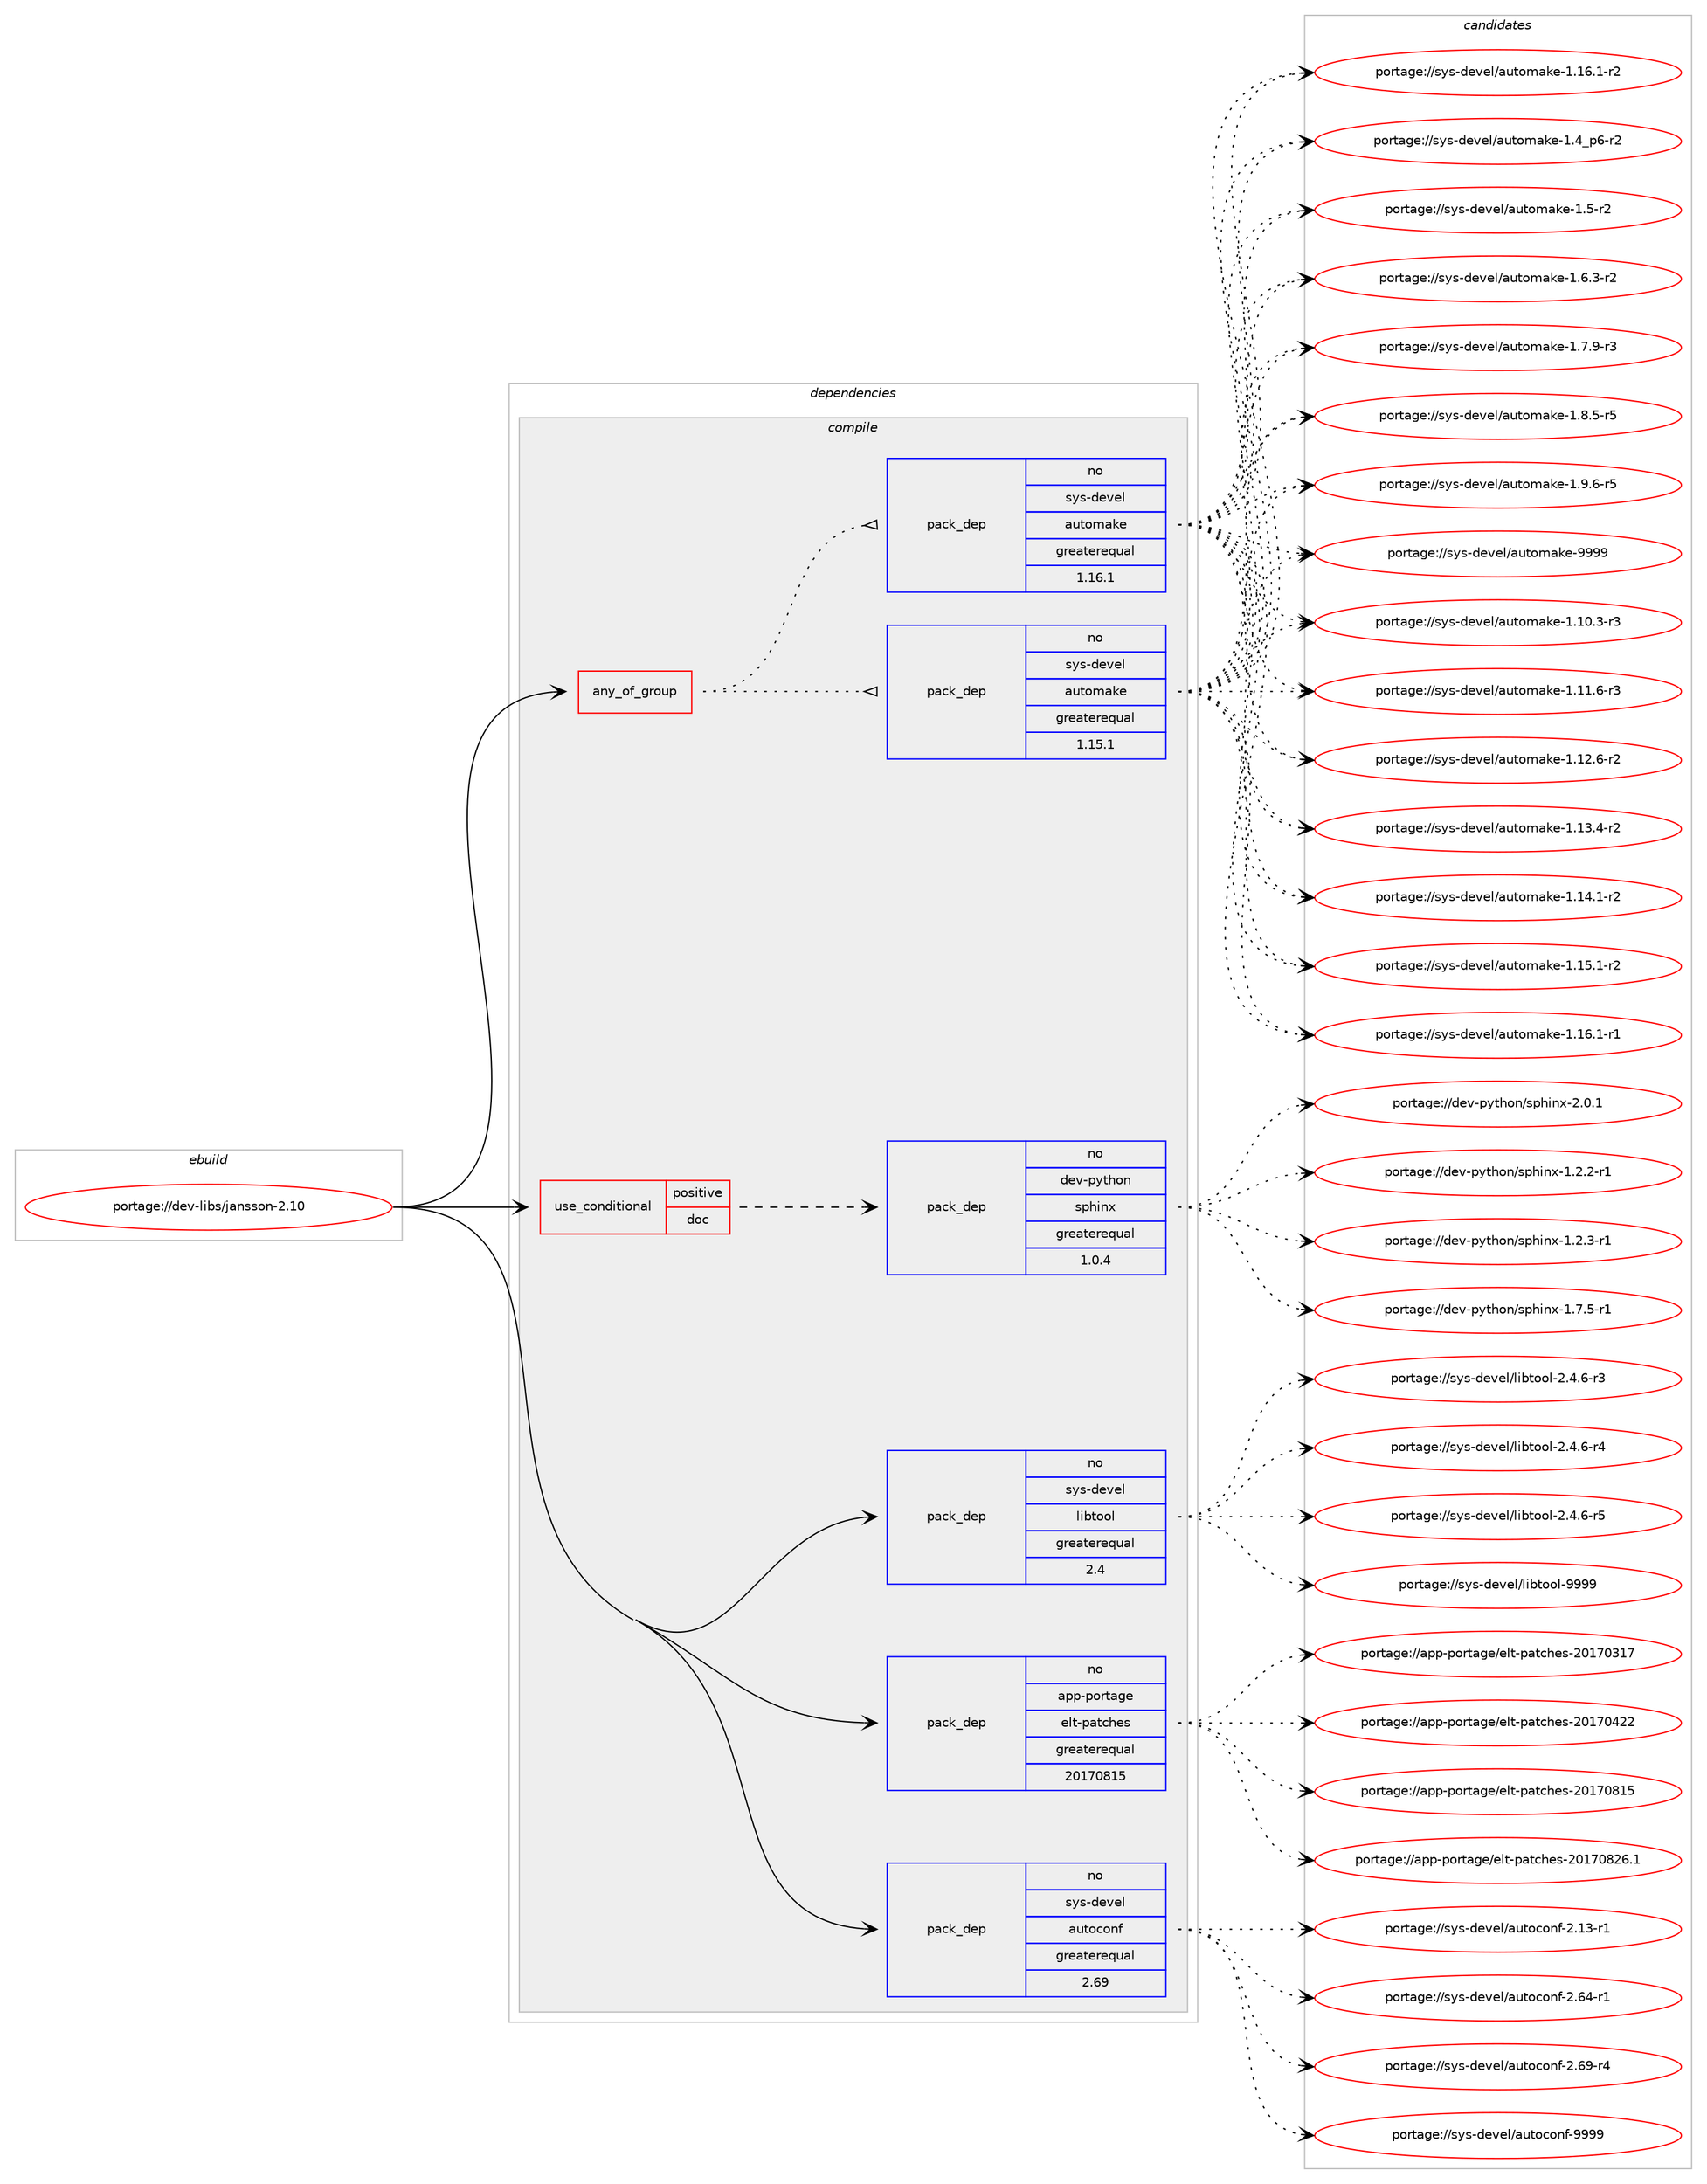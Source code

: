 digraph prolog {

# *************
# Graph options
# *************

newrank=true;
concentrate=true;
compound=true;
graph [rankdir=LR,fontname=Helvetica,fontsize=10,ranksep=1.5];#, ranksep=2.5, nodesep=0.2];
edge  [arrowhead=vee];
node  [fontname=Helvetica,fontsize=10];

# **********
# The ebuild
# **********

subgraph cluster_leftcol {
color=gray;
rank=same;
label=<<i>ebuild</i>>;
id [label="portage://dev-libs/jansson-2.10", color=red, width=4, href="../dev-libs/jansson-2.10.svg"];
}

# ****************
# The dependencies
# ****************

subgraph cluster_midcol {
color=gray;
label=<<i>dependencies</i>>;
subgraph cluster_compile {
fillcolor="#eeeeee";
style=filled;
label=<<i>compile</i>>;
subgraph any2877 {
dependency99423 [label=<<TABLE BORDER="0" CELLBORDER="1" CELLSPACING="0" CELLPADDING="4"><TR><TD CELLPADDING="10">any_of_group</TD></TR></TABLE>>, shape=none, color=red];subgraph pack75684 {
dependency99424 [label=<<TABLE BORDER="0" CELLBORDER="1" CELLSPACING="0" CELLPADDING="4" WIDTH="220"><TR><TD ROWSPAN="6" CELLPADDING="30">pack_dep</TD></TR><TR><TD WIDTH="110">no</TD></TR><TR><TD>sys-devel</TD></TR><TR><TD>automake</TD></TR><TR><TD>greaterequal</TD></TR><TR><TD>1.16.1</TD></TR></TABLE>>, shape=none, color=blue];
}
dependency99423:e -> dependency99424:w [weight=20,style="dotted",arrowhead="oinv"];
subgraph pack75685 {
dependency99425 [label=<<TABLE BORDER="0" CELLBORDER="1" CELLSPACING="0" CELLPADDING="4" WIDTH="220"><TR><TD ROWSPAN="6" CELLPADDING="30">pack_dep</TD></TR><TR><TD WIDTH="110">no</TD></TR><TR><TD>sys-devel</TD></TR><TR><TD>automake</TD></TR><TR><TD>greaterequal</TD></TR><TR><TD>1.15.1</TD></TR></TABLE>>, shape=none, color=blue];
}
dependency99423:e -> dependency99425:w [weight=20,style="dotted",arrowhead="oinv"];
}
id:e -> dependency99423:w [weight=20,style="solid",arrowhead="vee"];
subgraph cond20805 {
dependency99426 [label=<<TABLE BORDER="0" CELLBORDER="1" CELLSPACING="0" CELLPADDING="4"><TR><TD ROWSPAN="3" CELLPADDING="10">use_conditional</TD></TR><TR><TD>positive</TD></TR><TR><TD>doc</TD></TR></TABLE>>, shape=none, color=red];
subgraph pack75686 {
dependency99427 [label=<<TABLE BORDER="0" CELLBORDER="1" CELLSPACING="0" CELLPADDING="4" WIDTH="220"><TR><TD ROWSPAN="6" CELLPADDING="30">pack_dep</TD></TR><TR><TD WIDTH="110">no</TD></TR><TR><TD>dev-python</TD></TR><TR><TD>sphinx</TD></TR><TR><TD>greaterequal</TD></TR><TR><TD>1.0.4</TD></TR></TABLE>>, shape=none, color=blue];
}
dependency99426:e -> dependency99427:w [weight=20,style="dashed",arrowhead="vee"];
}
id:e -> dependency99426:w [weight=20,style="solid",arrowhead="vee"];
subgraph pack75687 {
dependency99428 [label=<<TABLE BORDER="0" CELLBORDER="1" CELLSPACING="0" CELLPADDING="4" WIDTH="220"><TR><TD ROWSPAN="6" CELLPADDING="30">pack_dep</TD></TR><TR><TD WIDTH="110">no</TD></TR><TR><TD>app-portage</TD></TR><TR><TD>elt-patches</TD></TR><TR><TD>greaterequal</TD></TR><TR><TD>20170815</TD></TR></TABLE>>, shape=none, color=blue];
}
id:e -> dependency99428:w [weight=20,style="solid",arrowhead="vee"];
subgraph pack75688 {
dependency99429 [label=<<TABLE BORDER="0" CELLBORDER="1" CELLSPACING="0" CELLPADDING="4" WIDTH="220"><TR><TD ROWSPAN="6" CELLPADDING="30">pack_dep</TD></TR><TR><TD WIDTH="110">no</TD></TR><TR><TD>sys-devel</TD></TR><TR><TD>autoconf</TD></TR><TR><TD>greaterequal</TD></TR><TR><TD>2.69</TD></TR></TABLE>>, shape=none, color=blue];
}
id:e -> dependency99429:w [weight=20,style="solid",arrowhead="vee"];
subgraph pack75689 {
dependency99430 [label=<<TABLE BORDER="0" CELLBORDER="1" CELLSPACING="0" CELLPADDING="4" WIDTH="220"><TR><TD ROWSPAN="6" CELLPADDING="30">pack_dep</TD></TR><TR><TD WIDTH="110">no</TD></TR><TR><TD>sys-devel</TD></TR><TR><TD>libtool</TD></TR><TR><TD>greaterequal</TD></TR><TR><TD>2.4</TD></TR></TABLE>>, shape=none, color=blue];
}
id:e -> dependency99430:w [weight=20,style="solid",arrowhead="vee"];
}
subgraph cluster_compileandrun {
fillcolor="#eeeeee";
style=filled;
label=<<i>compile and run</i>>;
}
subgraph cluster_run {
fillcolor="#eeeeee";
style=filled;
label=<<i>run</i>>;
}
}

# **************
# The candidates
# **************

subgraph cluster_choices {
rank=same;
color=gray;
label=<<i>candidates</i>>;

subgraph choice75684 {
color=black;
nodesep=1;
choiceportage11512111545100101118101108479711711611110997107101454946494846514511451 [label="portage://sys-devel/automake-1.10.3-r3", color=red, width=4,href="../sys-devel/automake-1.10.3-r3.svg"];
choiceportage11512111545100101118101108479711711611110997107101454946494946544511451 [label="portage://sys-devel/automake-1.11.6-r3", color=red, width=4,href="../sys-devel/automake-1.11.6-r3.svg"];
choiceportage11512111545100101118101108479711711611110997107101454946495046544511450 [label="portage://sys-devel/automake-1.12.6-r2", color=red, width=4,href="../sys-devel/automake-1.12.6-r2.svg"];
choiceportage11512111545100101118101108479711711611110997107101454946495146524511450 [label="portage://sys-devel/automake-1.13.4-r2", color=red, width=4,href="../sys-devel/automake-1.13.4-r2.svg"];
choiceportage11512111545100101118101108479711711611110997107101454946495246494511450 [label="portage://sys-devel/automake-1.14.1-r2", color=red, width=4,href="../sys-devel/automake-1.14.1-r2.svg"];
choiceportage11512111545100101118101108479711711611110997107101454946495346494511450 [label="portage://sys-devel/automake-1.15.1-r2", color=red, width=4,href="../sys-devel/automake-1.15.1-r2.svg"];
choiceportage11512111545100101118101108479711711611110997107101454946495446494511449 [label="portage://sys-devel/automake-1.16.1-r1", color=red, width=4,href="../sys-devel/automake-1.16.1-r1.svg"];
choiceportage11512111545100101118101108479711711611110997107101454946495446494511450 [label="portage://sys-devel/automake-1.16.1-r2", color=red, width=4,href="../sys-devel/automake-1.16.1-r2.svg"];
choiceportage115121115451001011181011084797117116111109971071014549465295112544511450 [label="portage://sys-devel/automake-1.4_p6-r2", color=red, width=4,href="../sys-devel/automake-1.4_p6-r2.svg"];
choiceportage11512111545100101118101108479711711611110997107101454946534511450 [label="portage://sys-devel/automake-1.5-r2", color=red, width=4,href="../sys-devel/automake-1.5-r2.svg"];
choiceportage115121115451001011181011084797117116111109971071014549465446514511450 [label="portage://sys-devel/automake-1.6.3-r2", color=red, width=4,href="../sys-devel/automake-1.6.3-r2.svg"];
choiceportage115121115451001011181011084797117116111109971071014549465546574511451 [label="portage://sys-devel/automake-1.7.9-r3", color=red, width=4,href="../sys-devel/automake-1.7.9-r3.svg"];
choiceportage115121115451001011181011084797117116111109971071014549465646534511453 [label="portage://sys-devel/automake-1.8.5-r5", color=red, width=4,href="../sys-devel/automake-1.8.5-r5.svg"];
choiceportage115121115451001011181011084797117116111109971071014549465746544511453 [label="portage://sys-devel/automake-1.9.6-r5", color=red, width=4,href="../sys-devel/automake-1.9.6-r5.svg"];
choiceportage115121115451001011181011084797117116111109971071014557575757 [label="portage://sys-devel/automake-9999", color=red, width=4,href="../sys-devel/automake-9999.svg"];
dependency99424:e -> choiceportage11512111545100101118101108479711711611110997107101454946494846514511451:w [style=dotted,weight="100"];
dependency99424:e -> choiceportage11512111545100101118101108479711711611110997107101454946494946544511451:w [style=dotted,weight="100"];
dependency99424:e -> choiceportage11512111545100101118101108479711711611110997107101454946495046544511450:w [style=dotted,weight="100"];
dependency99424:e -> choiceportage11512111545100101118101108479711711611110997107101454946495146524511450:w [style=dotted,weight="100"];
dependency99424:e -> choiceportage11512111545100101118101108479711711611110997107101454946495246494511450:w [style=dotted,weight="100"];
dependency99424:e -> choiceportage11512111545100101118101108479711711611110997107101454946495346494511450:w [style=dotted,weight="100"];
dependency99424:e -> choiceportage11512111545100101118101108479711711611110997107101454946495446494511449:w [style=dotted,weight="100"];
dependency99424:e -> choiceportage11512111545100101118101108479711711611110997107101454946495446494511450:w [style=dotted,weight="100"];
dependency99424:e -> choiceportage115121115451001011181011084797117116111109971071014549465295112544511450:w [style=dotted,weight="100"];
dependency99424:e -> choiceportage11512111545100101118101108479711711611110997107101454946534511450:w [style=dotted,weight="100"];
dependency99424:e -> choiceportage115121115451001011181011084797117116111109971071014549465446514511450:w [style=dotted,weight="100"];
dependency99424:e -> choiceportage115121115451001011181011084797117116111109971071014549465546574511451:w [style=dotted,weight="100"];
dependency99424:e -> choiceportage115121115451001011181011084797117116111109971071014549465646534511453:w [style=dotted,weight="100"];
dependency99424:e -> choiceportage115121115451001011181011084797117116111109971071014549465746544511453:w [style=dotted,weight="100"];
dependency99424:e -> choiceportage115121115451001011181011084797117116111109971071014557575757:w [style=dotted,weight="100"];
}
subgraph choice75685 {
color=black;
nodesep=1;
choiceportage11512111545100101118101108479711711611110997107101454946494846514511451 [label="portage://sys-devel/automake-1.10.3-r3", color=red, width=4,href="../sys-devel/automake-1.10.3-r3.svg"];
choiceportage11512111545100101118101108479711711611110997107101454946494946544511451 [label="portage://sys-devel/automake-1.11.6-r3", color=red, width=4,href="../sys-devel/automake-1.11.6-r3.svg"];
choiceportage11512111545100101118101108479711711611110997107101454946495046544511450 [label="portage://sys-devel/automake-1.12.6-r2", color=red, width=4,href="../sys-devel/automake-1.12.6-r2.svg"];
choiceportage11512111545100101118101108479711711611110997107101454946495146524511450 [label="portage://sys-devel/automake-1.13.4-r2", color=red, width=4,href="../sys-devel/automake-1.13.4-r2.svg"];
choiceportage11512111545100101118101108479711711611110997107101454946495246494511450 [label="portage://sys-devel/automake-1.14.1-r2", color=red, width=4,href="../sys-devel/automake-1.14.1-r2.svg"];
choiceportage11512111545100101118101108479711711611110997107101454946495346494511450 [label="portage://sys-devel/automake-1.15.1-r2", color=red, width=4,href="../sys-devel/automake-1.15.1-r2.svg"];
choiceportage11512111545100101118101108479711711611110997107101454946495446494511449 [label="portage://sys-devel/automake-1.16.1-r1", color=red, width=4,href="../sys-devel/automake-1.16.1-r1.svg"];
choiceportage11512111545100101118101108479711711611110997107101454946495446494511450 [label="portage://sys-devel/automake-1.16.1-r2", color=red, width=4,href="../sys-devel/automake-1.16.1-r2.svg"];
choiceportage115121115451001011181011084797117116111109971071014549465295112544511450 [label="portage://sys-devel/automake-1.4_p6-r2", color=red, width=4,href="../sys-devel/automake-1.4_p6-r2.svg"];
choiceportage11512111545100101118101108479711711611110997107101454946534511450 [label="portage://sys-devel/automake-1.5-r2", color=red, width=4,href="../sys-devel/automake-1.5-r2.svg"];
choiceportage115121115451001011181011084797117116111109971071014549465446514511450 [label="portage://sys-devel/automake-1.6.3-r2", color=red, width=4,href="../sys-devel/automake-1.6.3-r2.svg"];
choiceportage115121115451001011181011084797117116111109971071014549465546574511451 [label="portage://sys-devel/automake-1.7.9-r3", color=red, width=4,href="../sys-devel/automake-1.7.9-r3.svg"];
choiceportage115121115451001011181011084797117116111109971071014549465646534511453 [label="portage://sys-devel/automake-1.8.5-r5", color=red, width=4,href="../sys-devel/automake-1.8.5-r5.svg"];
choiceportage115121115451001011181011084797117116111109971071014549465746544511453 [label="portage://sys-devel/automake-1.9.6-r5", color=red, width=4,href="../sys-devel/automake-1.9.6-r5.svg"];
choiceportage115121115451001011181011084797117116111109971071014557575757 [label="portage://sys-devel/automake-9999", color=red, width=4,href="../sys-devel/automake-9999.svg"];
dependency99425:e -> choiceportage11512111545100101118101108479711711611110997107101454946494846514511451:w [style=dotted,weight="100"];
dependency99425:e -> choiceportage11512111545100101118101108479711711611110997107101454946494946544511451:w [style=dotted,weight="100"];
dependency99425:e -> choiceportage11512111545100101118101108479711711611110997107101454946495046544511450:w [style=dotted,weight="100"];
dependency99425:e -> choiceportage11512111545100101118101108479711711611110997107101454946495146524511450:w [style=dotted,weight="100"];
dependency99425:e -> choiceportage11512111545100101118101108479711711611110997107101454946495246494511450:w [style=dotted,weight="100"];
dependency99425:e -> choiceportage11512111545100101118101108479711711611110997107101454946495346494511450:w [style=dotted,weight="100"];
dependency99425:e -> choiceportage11512111545100101118101108479711711611110997107101454946495446494511449:w [style=dotted,weight="100"];
dependency99425:e -> choiceportage11512111545100101118101108479711711611110997107101454946495446494511450:w [style=dotted,weight="100"];
dependency99425:e -> choiceportage115121115451001011181011084797117116111109971071014549465295112544511450:w [style=dotted,weight="100"];
dependency99425:e -> choiceportage11512111545100101118101108479711711611110997107101454946534511450:w [style=dotted,weight="100"];
dependency99425:e -> choiceportage115121115451001011181011084797117116111109971071014549465446514511450:w [style=dotted,weight="100"];
dependency99425:e -> choiceportage115121115451001011181011084797117116111109971071014549465546574511451:w [style=dotted,weight="100"];
dependency99425:e -> choiceportage115121115451001011181011084797117116111109971071014549465646534511453:w [style=dotted,weight="100"];
dependency99425:e -> choiceportage115121115451001011181011084797117116111109971071014549465746544511453:w [style=dotted,weight="100"];
dependency99425:e -> choiceportage115121115451001011181011084797117116111109971071014557575757:w [style=dotted,weight="100"];
}
subgraph choice75686 {
color=black;
nodesep=1;
choiceportage10010111845112121116104111110471151121041051101204549465046504511449 [label="portage://dev-python/sphinx-1.2.2-r1", color=red, width=4,href="../dev-python/sphinx-1.2.2-r1.svg"];
choiceportage10010111845112121116104111110471151121041051101204549465046514511449 [label="portage://dev-python/sphinx-1.2.3-r1", color=red, width=4,href="../dev-python/sphinx-1.2.3-r1.svg"];
choiceportage10010111845112121116104111110471151121041051101204549465546534511449 [label="portage://dev-python/sphinx-1.7.5-r1", color=red, width=4,href="../dev-python/sphinx-1.7.5-r1.svg"];
choiceportage1001011184511212111610411111047115112104105110120455046484649 [label="portage://dev-python/sphinx-2.0.1", color=red, width=4,href="../dev-python/sphinx-2.0.1.svg"];
dependency99427:e -> choiceportage10010111845112121116104111110471151121041051101204549465046504511449:w [style=dotted,weight="100"];
dependency99427:e -> choiceportage10010111845112121116104111110471151121041051101204549465046514511449:w [style=dotted,weight="100"];
dependency99427:e -> choiceportage10010111845112121116104111110471151121041051101204549465546534511449:w [style=dotted,weight="100"];
dependency99427:e -> choiceportage1001011184511212111610411111047115112104105110120455046484649:w [style=dotted,weight="100"];
}
subgraph choice75687 {
color=black;
nodesep=1;
choiceportage97112112451121111141169710310147101108116451129711699104101115455048495548514955 [label="portage://app-portage/elt-patches-20170317", color=red, width=4,href="../app-portage/elt-patches-20170317.svg"];
choiceportage97112112451121111141169710310147101108116451129711699104101115455048495548525050 [label="portage://app-portage/elt-patches-20170422", color=red, width=4,href="../app-portage/elt-patches-20170422.svg"];
choiceportage97112112451121111141169710310147101108116451129711699104101115455048495548564953 [label="portage://app-portage/elt-patches-20170815", color=red, width=4,href="../app-portage/elt-patches-20170815.svg"];
choiceportage971121124511211111411697103101471011081164511297116991041011154550484955485650544649 [label="portage://app-portage/elt-patches-20170826.1", color=red, width=4,href="../app-portage/elt-patches-20170826.1.svg"];
dependency99428:e -> choiceportage97112112451121111141169710310147101108116451129711699104101115455048495548514955:w [style=dotted,weight="100"];
dependency99428:e -> choiceportage97112112451121111141169710310147101108116451129711699104101115455048495548525050:w [style=dotted,weight="100"];
dependency99428:e -> choiceportage97112112451121111141169710310147101108116451129711699104101115455048495548564953:w [style=dotted,weight="100"];
dependency99428:e -> choiceportage971121124511211111411697103101471011081164511297116991041011154550484955485650544649:w [style=dotted,weight="100"];
}
subgraph choice75688 {
color=black;
nodesep=1;
choiceportage1151211154510010111810110847971171161119911111010245504649514511449 [label="portage://sys-devel/autoconf-2.13-r1", color=red, width=4,href="../sys-devel/autoconf-2.13-r1.svg"];
choiceportage1151211154510010111810110847971171161119911111010245504654524511449 [label="portage://sys-devel/autoconf-2.64-r1", color=red, width=4,href="../sys-devel/autoconf-2.64-r1.svg"];
choiceportage1151211154510010111810110847971171161119911111010245504654574511452 [label="portage://sys-devel/autoconf-2.69-r4", color=red, width=4,href="../sys-devel/autoconf-2.69-r4.svg"];
choiceportage115121115451001011181011084797117116111991111101024557575757 [label="portage://sys-devel/autoconf-9999", color=red, width=4,href="../sys-devel/autoconf-9999.svg"];
dependency99429:e -> choiceportage1151211154510010111810110847971171161119911111010245504649514511449:w [style=dotted,weight="100"];
dependency99429:e -> choiceportage1151211154510010111810110847971171161119911111010245504654524511449:w [style=dotted,weight="100"];
dependency99429:e -> choiceportage1151211154510010111810110847971171161119911111010245504654574511452:w [style=dotted,weight="100"];
dependency99429:e -> choiceportage115121115451001011181011084797117116111991111101024557575757:w [style=dotted,weight="100"];
}
subgraph choice75689 {
color=black;
nodesep=1;
choiceportage1151211154510010111810110847108105981161111111084550465246544511451 [label="portage://sys-devel/libtool-2.4.6-r3", color=red, width=4,href="../sys-devel/libtool-2.4.6-r3.svg"];
choiceportage1151211154510010111810110847108105981161111111084550465246544511452 [label="portage://sys-devel/libtool-2.4.6-r4", color=red, width=4,href="../sys-devel/libtool-2.4.6-r4.svg"];
choiceportage1151211154510010111810110847108105981161111111084550465246544511453 [label="portage://sys-devel/libtool-2.4.6-r5", color=red, width=4,href="../sys-devel/libtool-2.4.6-r5.svg"];
choiceportage1151211154510010111810110847108105981161111111084557575757 [label="portage://sys-devel/libtool-9999", color=red, width=4,href="../sys-devel/libtool-9999.svg"];
dependency99430:e -> choiceportage1151211154510010111810110847108105981161111111084550465246544511451:w [style=dotted,weight="100"];
dependency99430:e -> choiceportage1151211154510010111810110847108105981161111111084550465246544511452:w [style=dotted,weight="100"];
dependency99430:e -> choiceportage1151211154510010111810110847108105981161111111084550465246544511453:w [style=dotted,weight="100"];
dependency99430:e -> choiceportage1151211154510010111810110847108105981161111111084557575757:w [style=dotted,weight="100"];
}
}

}
